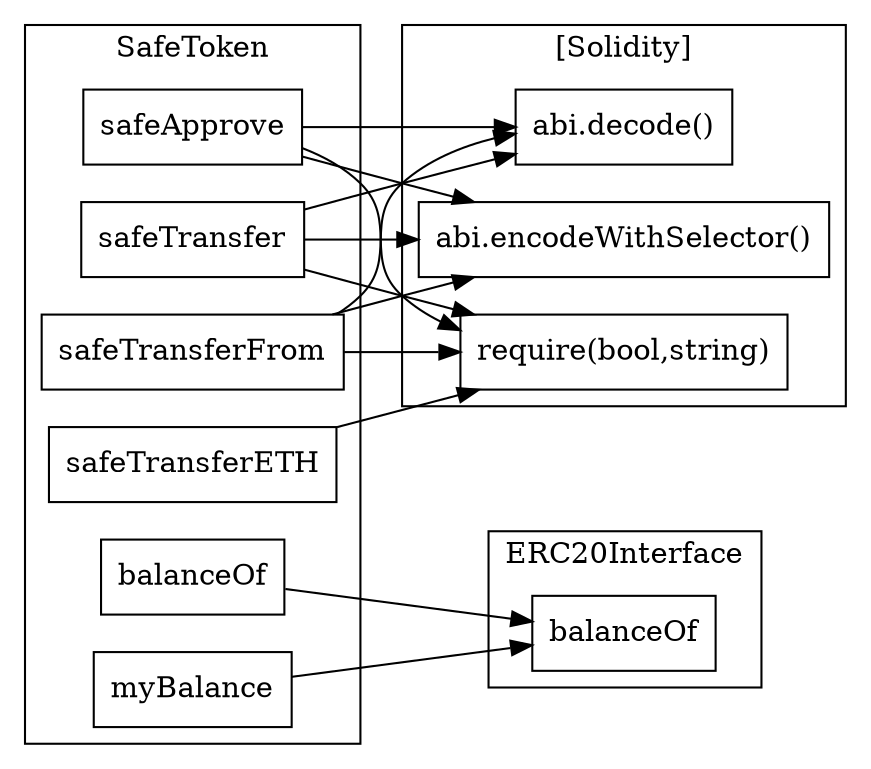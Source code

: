 strict digraph {
rankdir="LR"
node [shape=box]
subgraph cluster_9_ERC20Interface {
label = "ERC20Interface"
"9_balanceOf" [label="balanceOf"]
}subgraph cluster_202_SafeToken {
label = "SafeToken"
"202_safeApprove" [label="safeApprove"]
"202_safeTransferETH" [label="safeTransferETH"]
"202_balanceOf" [label="balanceOf"]
"202_safeTransfer" [label="safeTransfer"]
"202_myBalance" [label="myBalance"]
"202_safeTransferFrom" [label="safeTransferFrom"]
}subgraph cluster_solidity {
label = "[Solidity]"
"abi.decode()" 
"abi.encodeWithSelector()" 
"require(bool,string)" 
"202_safeApprove" -> "abi.decode()"
"202_safeTransfer" -> "abi.decode()"
"202_safeTransferFrom" -> "require(bool,string)"
"202_safeTransferETH" -> "require(bool,string)"
"202_safeApprove" -> "abi.encodeWithSelector()"
"202_safeTransferFrom" -> "abi.encodeWithSelector()"
"202_safeTransfer" -> "abi.encodeWithSelector()"
"202_safeApprove" -> "require(bool,string)"
"202_safeTransfer" -> "require(bool,string)"
"202_safeTransferFrom" -> "abi.decode()"
}"202_myBalance" -> "9_balanceOf"
"202_balanceOf" -> "9_balanceOf"
}